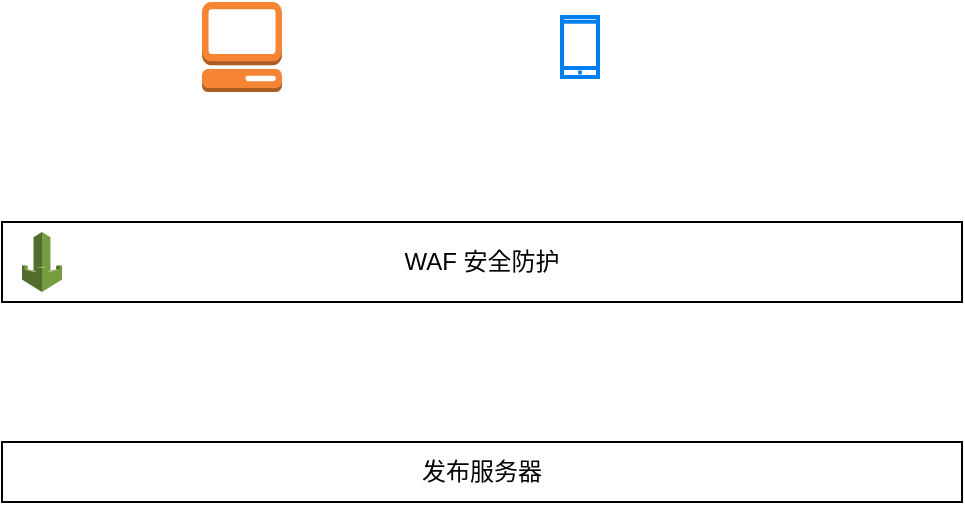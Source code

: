 <mxfile version="20.2.7" type="github">
  <diagram id="LEm4nLIpw5zEL37WH-7T" name="第 1 页">
    <mxGraphModel dx="1422" dy="730" grid="1" gridSize="10" guides="1" tooltips="1" connect="1" arrows="1" fold="1" page="1" pageScale="1" pageWidth="827" pageHeight="1169" math="0" shadow="0">
      <root>
        <mxCell id="0" />
        <mxCell id="1" parent="0" />
        <mxCell id="mawcjA4YxSA_-x8KglYQ-3" value="" style="html=1;verticalLabelPosition=bottom;align=center;labelBackgroundColor=#ffffff;verticalAlign=top;strokeWidth=2;strokeColor=#0080F0;shadow=0;dashed=0;shape=mxgraph.ios7.icons.smartphone;" vertex="1" parent="1">
          <mxGeometry x="440" y="77.5" width="18" height="30" as="geometry" />
        </mxCell>
        <mxCell id="mawcjA4YxSA_-x8KglYQ-5" value="" style="outlineConnect=0;dashed=0;verticalLabelPosition=bottom;verticalAlign=top;align=center;html=1;shape=mxgraph.aws3.management_console;fillColor=#F58534;gradientColor=none;" vertex="1" parent="1">
          <mxGeometry x="260" y="70" width="40" height="45" as="geometry" />
        </mxCell>
        <mxCell id="mawcjA4YxSA_-x8KglYQ-7" value="WAF 安全防护" style="rounded=0;whiteSpace=wrap;html=1;" vertex="1" parent="1">
          <mxGeometry x="160" y="180" width="480" height="40" as="geometry" />
        </mxCell>
        <mxCell id="mawcjA4YxSA_-x8KglYQ-8" value="" style="outlineConnect=0;dashed=0;verticalLabelPosition=bottom;verticalAlign=top;align=center;html=1;shape=mxgraph.aws3.waf;fillColor=#759C3E;gradientColor=none;" vertex="1" parent="1">
          <mxGeometry x="170" y="185" width="20" height="30" as="geometry" />
        </mxCell>
        <mxCell id="mawcjA4YxSA_-x8KglYQ-9" value="发布服务器" style="rounded=0;whiteSpace=wrap;html=1;" vertex="1" parent="1">
          <mxGeometry x="160" y="290" width="480" height="30" as="geometry" />
        </mxCell>
      </root>
    </mxGraphModel>
  </diagram>
</mxfile>
